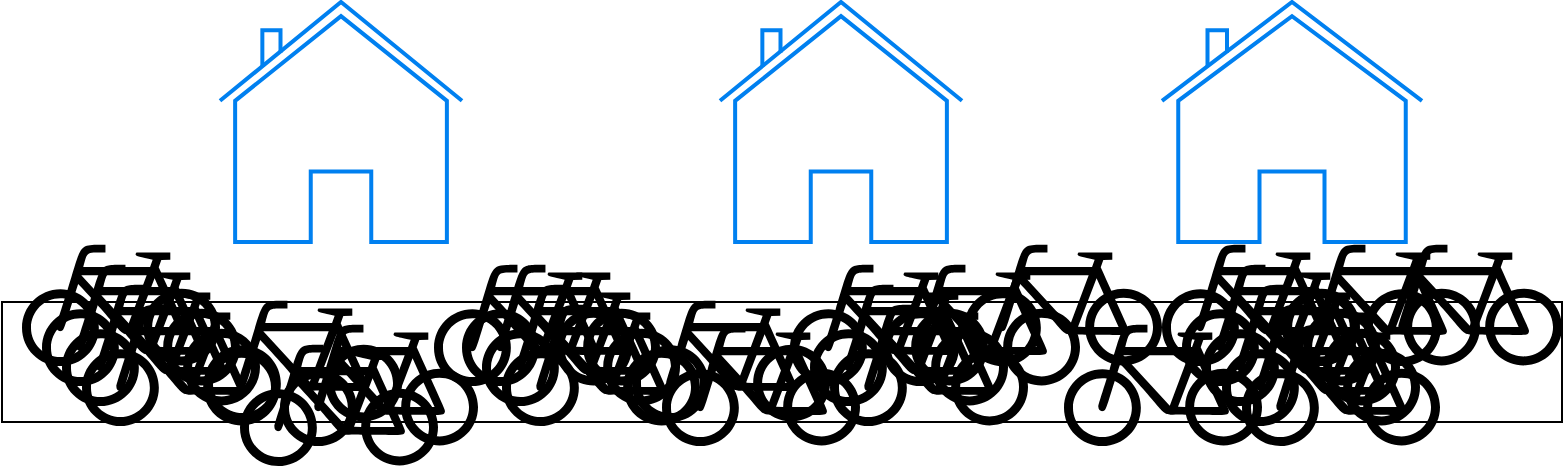 <mxfile version="21.5.2" type="github">
  <diagram name="第 1 页" id="wUjRHstoBrihornpt0V6">
    <mxGraphModel dx="1221" dy="822" grid="1" gridSize="10" guides="1" tooltips="1" connect="1" arrows="1" fold="1" page="1" pageScale="1" pageWidth="827" pageHeight="1169" math="0" shadow="0">
      <root>
        <mxCell id="0" />
        <mxCell id="1" parent="0" />
        <mxCell id="kDgOQdKx38EdroFYzAoS-2" value="" style="html=1;verticalLabelPosition=bottom;align=center;labelBackgroundColor=#ffffff;verticalAlign=top;strokeWidth=2;strokeColor=#0080F0;shadow=0;dashed=0;shape=mxgraph.ios7.icons.home;" vertex="1" parent="1">
          <mxGeometry x="129" y="280" width="121" height="120" as="geometry" />
        </mxCell>
        <mxCell id="kDgOQdKx38EdroFYzAoS-4" value="" style="html=1;verticalLabelPosition=bottom;align=center;labelBackgroundColor=#ffffff;verticalAlign=top;strokeWidth=2;strokeColor=#0080F0;shadow=0;dashed=0;shape=mxgraph.ios7.icons.home;" vertex="1" parent="1">
          <mxGeometry x="379" y="280" width="121" height="120" as="geometry" />
        </mxCell>
        <mxCell id="kDgOQdKx38EdroFYzAoS-5" value="" style="html=1;verticalLabelPosition=bottom;align=center;labelBackgroundColor=#ffffff;verticalAlign=top;strokeWidth=2;strokeColor=#0080F0;shadow=0;dashed=0;shape=mxgraph.ios7.icons.home;" vertex="1" parent="1">
          <mxGeometry x="600" y="280" width="130" height="120" as="geometry" />
        </mxCell>
        <mxCell id="kDgOQdKx38EdroFYzAoS-6" value="" style="rounded=0;whiteSpace=wrap;html=1;" vertex="1" parent="1">
          <mxGeometry x="20" y="430" width="780" height="60" as="geometry" />
        </mxCell>
        <mxCell id="kDgOQdKx38EdroFYzAoS-7" value="" style="shape=mxgraph.signs.transportation.bicycle_1;html=1;pointerEvents=1;fillColor=#000000;strokeColor=none;verticalLabelPosition=bottom;verticalAlign=top;align=center;" vertex="1" parent="1">
          <mxGeometry x="30" y="400" width="99" height="62" as="geometry" />
        </mxCell>
        <mxCell id="kDgOQdKx38EdroFYzAoS-8" value="" style="shape=mxgraph.signs.transportation.bicycle_1;html=1;pointerEvents=1;fillColor=#000000;strokeColor=none;verticalLabelPosition=bottom;verticalAlign=top;align=center;" vertex="1" parent="1">
          <mxGeometry x="40" y="410" width="99" height="62" as="geometry" />
        </mxCell>
        <mxCell id="kDgOQdKx38EdroFYzAoS-9" value="" style="shape=mxgraph.signs.transportation.bicycle_1;html=1;pointerEvents=1;fillColor=#000000;strokeColor=none;verticalLabelPosition=bottom;verticalAlign=top;align=center;" vertex="1" parent="1">
          <mxGeometry x="50" y="420" width="99" height="62" as="geometry" />
        </mxCell>
        <mxCell id="kDgOQdKx38EdroFYzAoS-10" value="" style="shape=mxgraph.signs.transportation.bicycle_1;html=1;pointerEvents=1;fillColor=#000000;strokeColor=none;verticalLabelPosition=bottom;verticalAlign=top;align=center;" vertex="1" parent="1">
          <mxGeometry x="60" y="430" width="99" height="62" as="geometry" />
        </mxCell>
        <mxCell id="kDgOQdKx38EdroFYzAoS-11" value="" style="shape=mxgraph.signs.transportation.bicycle_1;html=1;pointerEvents=1;fillColor=#000000;strokeColor=none;verticalLabelPosition=bottom;verticalAlign=top;align=center;" vertex="1" parent="1">
          <mxGeometry x="121" y="428" width="99" height="62" as="geometry" />
        </mxCell>
        <mxCell id="kDgOQdKx38EdroFYzAoS-12" value="" style="shape=mxgraph.signs.transportation.bicycle_1;html=1;pointerEvents=1;fillColor=#000000;strokeColor=none;verticalLabelPosition=bottom;verticalAlign=top;align=center;" vertex="1" parent="1">
          <mxGeometry x="159" y="440" width="99" height="62" as="geometry" />
        </mxCell>
        <mxCell id="kDgOQdKx38EdroFYzAoS-13" value="" style="shape=mxgraph.signs.transportation.bicycle_1;html=1;pointerEvents=1;fillColor=#000000;strokeColor=none;verticalLabelPosition=bottom;verticalAlign=top;align=center;" vertex="1" parent="1">
          <mxGeometry x="139" y="450" width="99" height="62" as="geometry" />
        </mxCell>
        <mxCell id="kDgOQdKx38EdroFYzAoS-14" value="" style="shape=mxgraph.signs.transportation.bicycle_1;html=1;pointerEvents=1;fillColor=#000000;strokeColor=none;verticalLabelPosition=bottom;verticalAlign=top;align=center;" vertex="1" parent="1">
          <mxGeometry x="250" y="410" width="99" height="62" as="geometry" />
        </mxCell>
        <mxCell id="kDgOQdKx38EdroFYzAoS-15" value="" style="shape=mxgraph.signs.transportation.bicycle_1;html=1;pointerEvents=1;fillColor=#000000;strokeColor=none;verticalLabelPosition=bottom;verticalAlign=top;align=center;" vertex="1" parent="1">
          <mxGeometry x="260" y="420" width="99" height="62" as="geometry" />
        </mxCell>
        <mxCell id="kDgOQdKx38EdroFYzAoS-16" value="" style="shape=mxgraph.signs.transportation.bicycle_1;html=1;pointerEvents=1;fillColor=#000000;strokeColor=none;verticalLabelPosition=bottom;verticalAlign=top;align=center;" vertex="1" parent="1">
          <mxGeometry x="270" y="430" width="99" height="62" as="geometry" />
        </mxCell>
        <mxCell id="kDgOQdKx38EdroFYzAoS-17" value="" style="shape=mxgraph.signs.transportation.bicycle_1;html=1;pointerEvents=1;fillColor=#000000;strokeColor=none;verticalLabelPosition=bottom;verticalAlign=top;align=center;" vertex="1" parent="1">
          <mxGeometry x="236" y="410" width="99" height="62" as="geometry" />
        </mxCell>
        <mxCell id="kDgOQdKx38EdroFYzAoS-18" value="" style="shape=mxgraph.signs.transportation.bicycle_1;html=1;pointerEvents=1;fillColor=#000000;strokeColor=none;verticalLabelPosition=bottom;verticalAlign=top;align=center;" vertex="1" parent="1">
          <mxGeometry x="335" y="428" width="99" height="62" as="geometry" />
        </mxCell>
        <mxCell id="kDgOQdKx38EdroFYzAoS-19" value="" style="shape=mxgraph.signs.transportation.bicycle_1;html=1;pointerEvents=1;fillColor=#000000;strokeColor=none;verticalLabelPosition=bottom;verticalAlign=top;align=center;" vertex="1" parent="1">
          <mxGeometry x="350" y="440" width="99" height="62" as="geometry" />
        </mxCell>
        <mxCell id="kDgOQdKx38EdroFYzAoS-20" value="" style="shape=mxgraph.signs.transportation.bicycle_1;html=1;pointerEvents=1;fillColor=#000000;strokeColor=none;verticalLabelPosition=bottom;verticalAlign=top;align=center;" vertex="1" parent="1">
          <mxGeometry x="414" y="410" width="99" height="62" as="geometry" />
        </mxCell>
        <mxCell id="kDgOQdKx38EdroFYzAoS-23" value="" style="shape=mxgraph.signs.transportation.bicycle_1;html=1;pointerEvents=1;fillColor=#000000;strokeColor=none;verticalLabelPosition=bottom;verticalAlign=top;align=center;" vertex="1" parent="1">
          <mxGeometry x="424" y="420" width="99" height="62" as="geometry" />
        </mxCell>
        <mxCell id="kDgOQdKx38EdroFYzAoS-24" value="" style="shape=mxgraph.signs.transportation.bicycle_1;html=1;pointerEvents=1;fillColor=#000000;strokeColor=none;verticalLabelPosition=bottom;verticalAlign=top;align=center;" vertex="1" parent="1">
          <mxGeometry x="434" y="430" width="99" height="62" as="geometry" />
        </mxCell>
        <mxCell id="kDgOQdKx38EdroFYzAoS-25" value="" style="shape=mxgraph.signs.transportation.bicycle_1;html=1;pointerEvents=1;fillColor=#000000;strokeColor=none;verticalLabelPosition=bottom;verticalAlign=top;align=center;" vertex="1" parent="1">
          <mxGeometry x="460" y="410" width="99" height="62" as="geometry" />
        </mxCell>
        <mxCell id="kDgOQdKx38EdroFYzAoS-26" value="" style="shape=mxgraph.signs.transportation.bicycle_1;html=1;pointerEvents=1;fillColor=#000000;strokeColor=none;verticalLabelPosition=bottom;verticalAlign=top;align=center;" vertex="1" parent="1">
          <mxGeometry x="501" y="400" width="99" height="62" as="geometry" />
        </mxCell>
        <mxCell id="kDgOQdKx38EdroFYzAoS-27" value="" style="shape=mxgraph.signs.transportation.bicycle_1;html=1;pointerEvents=1;fillColor=#000000;strokeColor=none;verticalLabelPosition=bottom;verticalAlign=top;align=center;" vertex="1" parent="1">
          <mxGeometry x="551" y="440" width="99" height="62" as="geometry" />
        </mxCell>
        <mxCell id="kDgOQdKx38EdroFYzAoS-28" value="" style="shape=mxgraph.signs.transportation.bicycle_1;html=1;pointerEvents=1;fillColor=#000000;strokeColor=none;verticalLabelPosition=bottom;verticalAlign=top;align=center;" vertex="1" parent="1">
          <mxGeometry x="600" y="400" width="99" height="62" as="geometry" />
        </mxCell>
        <mxCell id="kDgOQdKx38EdroFYzAoS-29" value="" style="shape=mxgraph.signs.transportation.bicycle_1;html=1;pointerEvents=1;fillColor=#000000;strokeColor=none;verticalLabelPosition=bottom;verticalAlign=top;align=center;" vertex="1" parent="1">
          <mxGeometry x="610" y="410" width="99" height="62" as="geometry" />
        </mxCell>
        <mxCell id="kDgOQdKx38EdroFYzAoS-30" value="" style="shape=mxgraph.signs.transportation.bicycle_1;html=1;pointerEvents=1;fillColor=#000000;strokeColor=none;verticalLabelPosition=bottom;verticalAlign=top;align=center;" vertex="1" parent="1">
          <mxGeometry x="620" y="420" width="99" height="62" as="geometry" />
        </mxCell>
        <mxCell id="kDgOQdKx38EdroFYzAoS-31" value="" style="shape=mxgraph.signs.transportation.bicycle_1;html=1;pointerEvents=1;fillColor=#000000;strokeColor=none;verticalLabelPosition=bottom;verticalAlign=top;align=center;" vertex="1" parent="1">
          <mxGeometry x="630" y="430" width="99" height="62" as="geometry" />
        </mxCell>
        <mxCell id="kDgOQdKx38EdroFYzAoS-32" value="" style="shape=mxgraph.signs.transportation.bicycle_1;html=1;pointerEvents=1;fillColor=#000000;strokeColor=none;verticalLabelPosition=bottom;verticalAlign=top;align=center;" vertex="1" parent="1">
          <mxGeometry x="640" y="440" width="99" height="62" as="geometry" />
        </mxCell>
        <mxCell id="kDgOQdKx38EdroFYzAoS-33" value="" style="shape=mxgraph.signs.transportation.bicycle_1;html=1;pointerEvents=1;fillColor=#000000;strokeColor=none;verticalLabelPosition=bottom;verticalAlign=top;align=center;" vertex="1" parent="1">
          <mxGeometry x="660" y="400" width="99" height="62" as="geometry" />
        </mxCell>
        <mxCell id="kDgOQdKx38EdroFYzAoS-34" value="" style="shape=mxgraph.signs.transportation.bicycle_1;html=1;pointerEvents=1;fillColor=#000000;strokeColor=none;verticalLabelPosition=bottom;verticalAlign=top;align=center;" vertex="1" parent="1">
          <mxGeometry x="701" y="400" width="99" height="62" as="geometry" />
        </mxCell>
      </root>
    </mxGraphModel>
  </diagram>
</mxfile>
